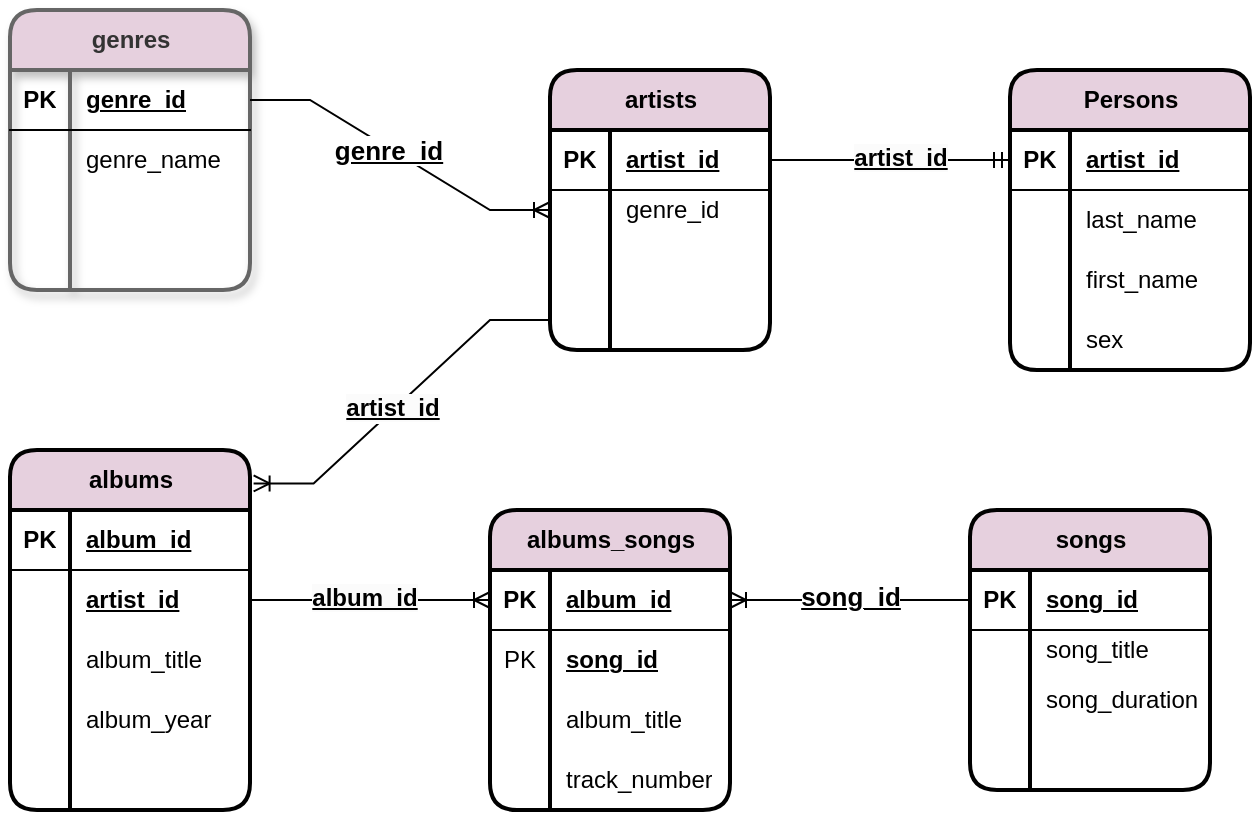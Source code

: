 <mxfile version="25.0.3">
  <diagram name="Страница — 1" id="1qgXoF_2F3c7dJkpD6sr">
    <mxGraphModel dx="1434" dy="780" grid="1" gridSize="10" guides="1" tooltips="1" connect="1" arrows="1" fold="1" page="1" pageScale="1" pageWidth="827" pageHeight="1169" math="0" shadow="0">
      <root>
        <mxCell id="0" />
        <mxCell id="1" parent="0" />
        <mxCell id="AZQXNJc5UaiDNcXYD2Pr-1" value="genres" style="shape=table;startSize=30;container=1;collapsible=1;childLayout=tableLayout;fixedRows=1;rowLines=0;fontStyle=1;align=center;resizeLast=1;html=1;shadow=1;rounded=1;swimlaneLine=1;fillColor=#E6D0DE;fontColor=#333333;strokeColor=#666666;strokeWidth=2;columnLines=1;" vertex="1" parent="1">
          <mxGeometry x="70" y="60" width="120" height="140" as="geometry">
            <mxRectangle x="280" y="220" width="80" height="30" as="alternateBounds" />
          </mxGeometry>
        </mxCell>
        <mxCell id="AZQXNJc5UaiDNcXYD2Pr-2" value="" style="shape=tableRow;horizontal=0;startSize=0;swimlaneHead=0;swimlaneBody=0;fillColor=none;collapsible=0;dropTarget=0;points=[[0,0.5],[1,0.5]];portConstraint=eastwest;top=0;left=0;right=0;bottom=1;" vertex="1" parent="AZQXNJc5UaiDNcXYD2Pr-1">
          <mxGeometry y="30" width="120" height="30" as="geometry" />
        </mxCell>
        <mxCell id="AZQXNJc5UaiDNcXYD2Pr-3" value="PK" style="shape=partialRectangle;connectable=0;fillColor=none;top=0;left=0;bottom=0;right=0;fontStyle=1;overflow=hidden;whiteSpace=wrap;html=1;" vertex="1" parent="AZQXNJc5UaiDNcXYD2Pr-2">
          <mxGeometry width="30" height="30" as="geometry">
            <mxRectangle width="30" height="30" as="alternateBounds" />
          </mxGeometry>
        </mxCell>
        <mxCell id="AZQXNJc5UaiDNcXYD2Pr-4" value="genre_id" style="shape=partialRectangle;connectable=0;fillColor=none;top=0;left=0;bottom=0;right=0;align=left;spacingLeft=6;fontStyle=5;overflow=hidden;whiteSpace=wrap;html=1;" vertex="1" parent="AZQXNJc5UaiDNcXYD2Pr-2">
          <mxGeometry x="30" width="90" height="30" as="geometry">
            <mxRectangle width="90" height="30" as="alternateBounds" />
          </mxGeometry>
        </mxCell>
        <mxCell id="AZQXNJc5UaiDNcXYD2Pr-5" value="" style="shape=tableRow;horizontal=0;startSize=0;swimlaneHead=0;swimlaneBody=0;fillColor=none;collapsible=0;dropTarget=0;points=[[0,0.5],[1,0.5]];portConstraint=eastwest;top=0;left=0;right=0;bottom=0;" vertex="1" parent="AZQXNJc5UaiDNcXYD2Pr-1">
          <mxGeometry y="60" width="120" height="30" as="geometry" />
        </mxCell>
        <mxCell id="AZQXNJc5UaiDNcXYD2Pr-6" value="" style="shape=partialRectangle;connectable=0;fillColor=none;top=0;left=0;bottom=0;right=0;editable=1;overflow=hidden;whiteSpace=wrap;html=1;" vertex="1" parent="AZQXNJc5UaiDNcXYD2Pr-5">
          <mxGeometry width="30" height="30" as="geometry">
            <mxRectangle width="30" height="30" as="alternateBounds" />
          </mxGeometry>
        </mxCell>
        <mxCell id="AZQXNJc5UaiDNcXYD2Pr-7" value="genre_name" style="shape=partialRectangle;connectable=0;fillColor=none;top=0;left=0;bottom=0;right=0;align=left;spacingLeft=6;overflow=hidden;whiteSpace=wrap;html=1;" vertex="1" parent="AZQXNJc5UaiDNcXYD2Pr-5">
          <mxGeometry x="30" width="90" height="30" as="geometry">
            <mxRectangle width="90" height="30" as="alternateBounds" />
          </mxGeometry>
        </mxCell>
        <mxCell id="AZQXNJc5UaiDNcXYD2Pr-8" value="" style="shape=tableRow;horizontal=0;startSize=0;swimlaneHead=0;swimlaneBody=0;fillColor=none;collapsible=0;dropTarget=0;points=[[0,0.5],[1,0.5]];portConstraint=eastwest;top=0;left=0;right=0;bottom=0;" vertex="1" parent="AZQXNJc5UaiDNcXYD2Pr-1">
          <mxGeometry y="90" width="120" height="30" as="geometry" />
        </mxCell>
        <mxCell id="AZQXNJc5UaiDNcXYD2Pr-9" value="" style="shape=partialRectangle;connectable=0;fillColor=none;top=0;left=0;bottom=0;right=0;editable=1;overflow=hidden;whiteSpace=wrap;html=1;" vertex="1" parent="AZQXNJc5UaiDNcXYD2Pr-8">
          <mxGeometry width="30" height="30" as="geometry">
            <mxRectangle width="30" height="30" as="alternateBounds" />
          </mxGeometry>
        </mxCell>
        <mxCell id="AZQXNJc5UaiDNcXYD2Pr-10" value="" style="shape=partialRectangle;connectable=0;fillColor=none;top=0;left=0;bottom=0;right=0;align=left;spacingLeft=6;overflow=hidden;whiteSpace=wrap;html=1;shadow=1;" vertex="1" parent="AZQXNJc5UaiDNcXYD2Pr-8">
          <mxGeometry x="30" width="90" height="30" as="geometry">
            <mxRectangle width="90" height="30" as="alternateBounds" />
          </mxGeometry>
        </mxCell>
        <mxCell id="AZQXNJc5UaiDNcXYD2Pr-11" value="" style="shape=tableRow;horizontal=0;startSize=0;swimlaneHead=0;swimlaneBody=0;fillColor=none;collapsible=0;dropTarget=0;points=[[0,0.5],[1,0.5]];portConstraint=eastwest;top=0;left=0;right=0;bottom=0;" vertex="1" parent="AZQXNJc5UaiDNcXYD2Pr-1">
          <mxGeometry y="120" width="120" height="20" as="geometry" />
        </mxCell>
        <mxCell id="AZQXNJc5UaiDNcXYD2Pr-12" value="" style="shape=partialRectangle;connectable=0;fillColor=none;top=0;left=0;bottom=0;right=0;editable=1;overflow=hidden;whiteSpace=wrap;html=1;" vertex="1" parent="AZQXNJc5UaiDNcXYD2Pr-11">
          <mxGeometry width="30" height="20" as="geometry">
            <mxRectangle width="30" height="20" as="alternateBounds" />
          </mxGeometry>
        </mxCell>
        <mxCell id="AZQXNJc5UaiDNcXYD2Pr-13" value="" style="shape=partialRectangle;connectable=0;fillColor=none;top=0;left=0;bottom=0;right=0;align=left;spacingLeft=6;overflow=hidden;whiteSpace=wrap;html=1;" vertex="1" parent="AZQXNJc5UaiDNcXYD2Pr-11">
          <mxGeometry x="30" width="90" height="20" as="geometry">
            <mxRectangle width="90" height="20" as="alternateBounds" />
          </mxGeometry>
        </mxCell>
        <mxCell id="AZQXNJc5UaiDNcXYD2Pr-14" value="artists" style="shape=table;startSize=30;container=1;collapsible=1;childLayout=tableLayout;fixedRows=1;rowLines=0;fontStyle=1;align=center;resizeLast=1;html=1;rounded=1;strokeWidth=2;columnLines=1;swimlaneBody=1;horizontal=1;bottom=1;swimlaneLine=1;strokeColor=default;fillColor=#E6D0DE;" vertex="1" parent="1">
          <mxGeometry x="340" y="90" width="110" height="140" as="geometry" />
        </mxCell>
        <mxCell id="AZQXNJc5UaiDNcXYD2Pr-15" value="" style="shape=tableRow;horizontal=0;startSize=0;swimlaneHead=0;swimlaneBody=0;fillColor=none;collapsible=0;dropTarget=0;points=[[0,0.5],[1,0.5]];portConstraint=eastwest;top=0;left=0;right=0;bottom=1;" vertex="1" parent="AZQXNJc5UaiDNcXYD2Pr-14">
          <mxGeometry y="30" width="110" height="30" as="geometry" />
        </mxCell>
        <mxCell id="AZQXNJc5UaiDNcXYD2Pr-16" value="PK" style="shape=partialRectangle;connectable=0;fillColor=none;top=0;left=0;bottom=0;right=0;fontStyle=1;overflow=hidden;whiteSpace=wrap;html=1;" vertex="1" parent="AZQXNJc5UaiDNcXYD2Pr-15">
          <mxGeometry width="30" height="30" as="geometry">
            <mxRectangle width="30" height="30" as="alternateBounds" />
          </mxGeometry>
        </mxCell>
        <mxCell id="AZQXNJc5UaiDNcXYD2Pr-17" value="artist_id" style="shape=partialRectangle;connectable=0;fillColor=none;top=0;left=0;bottom=0;right=0;align=left;spacingLeft=6;fontStyle=5;overflow=hidden;whiteSpace=wrap;html=1;" vertex="1" parent="AZQXNJc5UaiDNcXYD2Pr-15">
          <mxGeometry x="30" width="80" height="30" as="geometry">
            <mxRectangle width="80" height="30" as="alternateBounds" />
          </mxGeometry>
        </mxCell>
        <mxCell id="AZQXNJc5UaiDNcXYD2Pr-18" value="" style="shape=tableRow;horizontal=0;startSize=0;swimlaneHead=0;swimlaneBody=0;fillColor=none;collapsible=0;dropTarget=0;points=[[0,0.5],[1,0.5]];portConstraint=eastwest;top=0;left=0;right=0;bottom=0;" vertex="1" parent="AZQXNJc5UaiDNcXYD2Pr-14">
          <mxGeometry y="60" width="110" height="20" as="geometry" />
        </mxCell>
        <mxCell id="AZQXNJc5UaiDNcXYD2Pr-19" value="" style="shape=partialRectangle;connectable=0;fillColor=none;top=0;left=0;bottom=0;right=0;editable=1;overflow=hidden;whiteSpace=wrap;html=1;" vertex="1" parent="AZQXNJc5UaiDNcXYD2Pr-18">
          <mxGeometry width="30" height="20" as="geometry">
            <mxRectangle width="30" height="20" as="alternateBounds" />
          </mxGeometry>
        </mxCell>
        <mxCell id="AZQXNJc5UaiDNcXYD2Pr-20" value="genre_id" style="shape=partialRectangle;connectable=0;fillColor=none;top=0;left=0;bottom=0;right=0;align=left;spacingLeft=6;overflow=hidden;whiteSpace=wrap;html=1;" vertex="1" parent="AZQXNJc5UaiDNcXYD2Pr-18">
          <mxGeometry x="30" width="80" height="20" as="geometry">
            <mxRectangle width="80" height="20" as="alternateBounds" />
          </mxGeometry>
        </mxCell>
        <mxCell id="AZQXNJc5UaiDNcXYD2Pr-21" value="" style="shape=tableRow;horizontal=0;startSize=0;swimlaneHead=0;swimlaneBody=0;fillColor=none;collapsible=0;dropTarget=0;points=[[0,0.5],[1,0.5]];portConstraint=eastwest;top=0;left=0;right=0;bottom=0;" vertex="1" parent="AZQXNJc5UaiDNcXYD2Pr-14">
          <mxGeometry y="80" width="110" height="30" as="geometry" />
        </mxCell>
        <mxCell id="AZQXNJc5UaiDNcXYD2Pr-22" value="" style="shape=partialRectangle;connectable=0;fillColor=none;top=0;left=0;bottom=0;right=0;editable=1;overflow=hidden;whiteSpace=wrap;html=1;" vertex="1" parent="AZQXNJc5UaiDNcXYD2Pr-21">
          <mxGeometry width="30" height="30" as="geometry">
            <mxRectangle width="30" height="30" as="alternateBounds" />
          </mxGeometry>
        </mxCell>
        <mxCell id="AZQXNJc5UaiDNcXYD2Pr-23" value="" style="shape=partialRectangle;connectable=0;fillColor=none;top=0;left=0;bottom=0;right=0;align=left;spacingLeft=6;overflow=hidden;whiteSpace=wrap;html=1;" vertex="1" parent="AZQXNJc5UaiDNcXYD2Pr-21">
          <mxGeometry x="30" width="80" height="30" as="geometry">
            <mxRectangle width="80" height="30" as="alternateBounds" />
          </mxGeometry>
        </mxCell>
        <mxCell id="AZQXNJc5UaiDNcXYD2Pr-24" value="" style="shape=tableRow;horizontal=0;startSize=0;swimlaneHead=0;swimlaneBody=0;fillColor=none;collapsible=0;dropTarget=0;points=[[0,0.5],[1,0.5]];portConstraint=eastwest;top=0;left=0;right=0;bottom=0;" vertex="1" parent="AZQXNJc5UaiDNcXYD2Pr-14">
          <mxGeometry y="110" width="110" height="30" as="geometry" />
        </mxCell>
        <mxCell id="AZQXNJc5UaiDNcXYD2Pr-25" value="" style="shape=partialRectangle;connectable=0;fillColor=none;top=0;left=0;bottom=0;right=0;editable=1;overflow=hidden;whiteSpace=wrap;html=1;" vertex="1" parent="AZQXNJc5UaiDNcXYD2Pr-24">
          <mxGeometry width="30" height="30" as="geometry">
            <mxRectangle width="30" height="30" as="alternateBounds" />
          </mxGeometry>
        </mxCell>
        <mxCell id="AZQXNJc5UaiDNcXYD2Pr-26" value="" style="shape=partialRectangle;connectable=0;fillColor=none;top=0;left=0;bottom=0;right=0;align=left;spacingLeft=6;overflow=hidden;whiteSpace=wrap;html=1;" vertex="1" parent="AZQXNJc5UaiDNcXYD2Pr-24">
          <mxGeometry x="30" width="80" height="30" as="geometry">
            <mxRectangle width="80" height="30" as="alternateBounds" />
          </mxGeometry>
        </mxCell>
        <mxCell id="AZQXNJc5UaiDNcXYD2Pr-27" value="" style="edgeStyle=entityRelationEdgeStyle;fontSize=12;html=1;endArrow=ERoneToMany;rounded=0;entryX=0;entryY=0.5;entryDx=0;entryDy=0;exitX=1;exitY=0.5;exitDx=0;exitDy=0;" edge="1" parent="1" source="AZQXNJc5UaiDNcXYD2Pr-2" target="AZQXNJc5UaiDNcXYD2Pr-14">
          <mxGeometry width="100" height="100" relative="1" as="geometry">
            <mxPoint x="520" y="165" as="sourcePoint" />
            <mxPoint x="410" y="140" as="targetPoint" />
            <Array as="points">
              <mxPoint x="530" y="-65" />
            </Array>
          </mxGeometry>
        </mxCell>
        <mxCell id="AZQXNJc5UaiDNcXYD2Pr-28" value="genre_id" style="edgeLabel;html=1;align=center;verticalAlign=middle;resizable=0;points=[];fontSize=13;fontStyle=5" vertex="1" connectable="0" parent="AZQXNJc5UaiDNcXYD2Pr-27">
          <mxGeometry x="-0.089" y="-1" relative="1" as="geometry">
            <mxPoint as="offset" />
          </mxGeometry>
        </mxCell>
        <mxCell id="AZQXNJc5UaiDNcXYD2Pr-29" value="albums" style="shape=table;startSize=30;container=1;collapsible=1;childLayout=tableLayout;fixedRows=1;rowLines=0;fontStyle=1;align=center;resizeLast=1;html=1;rounded=1;fillColor=#E6D0DE;columnLines=1;swimlaneLine=1;metaEdit=0;strokeWidth=2;" vertex="1" parent="1">
          <mxGeometry x="70" y="280" width="120" height="180" as="geometry" />
        </mxCell>
        <mxCell id="AZQXNJc5UaiDNcXYD2Pr-30" value="" style="shape=tableRow;horizontal=0;startSize=0;swimlaneHead=0;swimlaneBody=0;fillColor=none;collapsible=0;dropTarget=0;points=[[0,0.5],[1,0.5]];portConstraint=eastwest;top=0;left=0;right=0;bottom=1;metaEdit=0;" vertex="1" parent="AZQXNJc5UaiDNcXYD2Pr-29">
          <mxGeometry y="30" width="120" height="30" as="geometry" />
        </mxCell>
        <mxCell id="AZQXNJc5UaiDNcXYD2Pr-31" value="PK" style="shape=partialRectangle;connectable=0;fillColor=none;top=0;left=0;bottom=0;right=0;fontStyle=1;overflow=hidden;whiteSpace=wrap;html=1;metaEdit=0;" vertex="1" parent="AZQXNJc5UaiDNcXYD2Pr-30">
          <mxGeometry width="30" height="30" as="geometry">
            <mxRectangle width="30" height="30" as="alternateBounds" />
          </mxGeometry>
        </mxCell>
        <mxCell id="AZQXNJc5UaiDNcXYD2Pr-32" value="album_id" style="shape=partialRectangle;connectable=0;fillColor=none;top=0;left=0;bottom=0;right=0;align=left;spacingLeft=6;fontStyle=5;overflow=hidden;whiteSpace=wrap;html=1;metaEdit=0;" vertex="1" parent="AZQXNJc5UaiDNcXYD2Pr-30">
          <mxGeometry x="30" width="90" height="30" as="geometry">
            <mxRectangle width="90" height="30" as="alternateBounds" />
          </mxGeometry>
        </mxCell>
        <mxCell id="AZQXNJc5UaiDNcXYD2Pr-33" value="" style="shape=tableRow;horizontal=0;startSize=0;swimlaneHead=0;swimlaneBody=0;fillColor=none;collapsible=0;dropTarget=0;points=[[0,0.5],[1,0.5]];portConstraint=eastwest;top=0;left=0;right=0;bottom=0;metaEdit=0;" vertex="1" parent="AZQXNJc5UaiDNcXYD2Pr-29">
          <mxGeometry y="60" width="120" height="30" as="geometry" />
        </mxCell>
        <mxCell id="AZQXNJc5UaiDNcXYD2Pr-34" value="" style="shape=partialRectangle;connectable=0;fillColor=none;top=0;left=0;bottom=0;right=0;editable=1;overflow=hidden;whiteSpace=wrap;html=1;metaEdit=0;" vertex="1" parent="AZQXNJc5UaiDNcXYD2Pr-33">
          <mxGeometry width="30" height="30" as="geometry">
            <mxRectangle width="30" height="30" as="alternateBounds" />
          </mxGeometry>
        </mxCell>
        <mxCell id="AZQXNJc5UaiDNcXYD2Pr-35" value="&lt;span style=&quot;font-weight: 700; text-decoration-line: underline;&quot;&gt;artist_id&lt;/span&gt;" style="shape=partialRectangle;connectable=0;fillColor=none;top=0;left=0;bottom=0;right=0;align=left;spacingLeft=6;overflow=hidden;whiteSpace=wrap;html=1;metaEdit=0;" vertex="1" parent="AZQXNJc5UaiDNcXYD2Pr-33">
          <mxGeometry x="30" width="90" height="30" as="geometry">
            <mxRectangle width="90" height="30" as="alternateBounds" />
          </mxGeometry>
        </mxCell>
        <mxCell id="AZQXNJc5UaiDNcXYD2Pr-36" value="" style="shape=tableRow;horizontal=0;startSize=0;swimlaneHead=0;swimlaneBody=0;fillColor=none;collapsible=0;dropTarget=0;points=[[0,0.5],[1,0.5]];portConstraint=eastwest;top=0;left=0;right=0;bottom=0;metaEdit=0;" vertex="1" parent="AZQXNJc5UaiDNcXYD2Pr-29">
          <mxGeometry y="90" width="120" height="30" as="geometry" />
        </mxCell>
        <mxCell id="AZQXNJc5UaiDNcXYD2Pr-37" value="" style="shape=partialRectangle;connectable=0;fillColor=none;top=0;left=0;bottom=0;right=0;editable=1;overflow=hidden;whiteSpace=wrap;html=1;metaEdit=0;" vertex="1" parent="AZQXNJc5UaiDNcXYD2Pr-36">
          <mxGeometry width="30" height="30" as="geometry">
            <mxRectangle width="30" height="30" as="alternateBounds" />
          </mxGeometry>
        </mxCell>
        <mxCell id="AZQXNJc5UaiDNcXYD2Pr-38" value="album_title" style="shape=partialRectangle;connectable=0;fillColor=none;top=0;left=0;bottom=0;right=0;align=left;spacingLeft=6;overflow=hidden;whiteSpace=wrap;html=1;metaEdit=0;" vertex="1" parent="AZQXNJc5UaiDNcXYD2Pr-36">
          <mxGeometry x="30" width="90" height="30" as="geometry">
            <mxRectangle width="90" height="30" as="alternateBounds" />
          </mxGeometry>
        </mxCell>
        <mxCell id="AZQXNJc5UaiDNcXYD2Pr-39" value="" style="shape=tableRow;horizontal=0;startSize=0;swimlaneHead=0;swimlaneBody=0;fillColor=none;collapsible=0;dropTarget=0;points=[[0,0.5],[1,0.5]];portConstraint=eastwest;top=0;left=0;right=0;bottom=0;metaEdit=0;" vertex="1" parent="AZQXNJc5UaiDNcXYD2Pr-29">
          <mxGeometry y="120" width="120" height="30" as="geometry" />
        </mxCell>
        <mxCell id="AZQXNJc5UaiDNcXYD2Pr-40" value="" style="shape=partialRectangle;connectable=0;fillColor=none;top=0;left=0;bottom=0;right=0;editable=1;overflow=hidden;whiteSpace=wrap;html=1;metaEdit=0;" vertex="1" parent="AZQXNJc5UaiDNcXYD2Pr-39">
          <mxGeometry width="30" height="30" as="geometry">
            <mxRectangle width="30" height="30" as="alternateBounds" />
          </mxGeometry>
        </mxCell>
        <mxCell id="AZQXNJc5UaiDNcXYD2Pr-41" value="&lt;span style=&quot;text-wrap-mode: nowrap;&quot;&gt;album_year&lt;/span&gt;" style="shape=partialRectangle;connectable=0;fillColor=none;top=0;left=0;bottom=0;right=0;align=left;spacingLeft=6;overflow=hidden;whiteSpace=wrap;html=1;metaEdit=0;" vertex="1" parent="AZQXNJc5UaiDNcXYD2Pr-39">
          <mxGeometry x="30" width="90" height="30" as="geometry">
            <mxRectangle width="90" height="30" as="alternateBounds" />
          </mxGeometry>
        </mxCell>
        <mxCell id="AZQXNJc5UaiDNcXYD2Pr-77" value="" style="shape=tableRow;horizontal=0;startSize=0;swimlaneHead=0;swimlaneBody=0;fillColor=none;collapsible=0;dropTarget=0;points=[[0,0.5],[1,0.5]];portConstraint=eastwest;top=0;left=0;right=0;bottom=0;" vertex="1" parent="AZQXNJc5UaiDNcXYD2Pr-29">
          <mxGeometry y="150" width="120" height="30" as="geometry" />
        </mxCell>
        <mxCell id="AZQXNJc5UaiDNcXYD2Pr-78" value="" style="shape=partialRectangle;connectable=0;fillColor=none;top=0;left=0;bottom=0;right=0;editable=1;overflow=hidden;" vertex="1" parent="AZQXNJc5UaiDNcXYD2Pr-77">
          <mxGeometry width="30" height="30" as="geometry">
            <mxRectangle width="30" height="30" as="alternateBounds" />
          </mxGeometry>
        </mxCell>
        <mxCell id="AZQXNJc5UaiDNcXYD2Pr-79" value="" style="shape=partialRectangle;connectable=0;fillColor=none;top=0;left=0;bottom=0;right=0;align=left;spacingLeft=6;overflow=hidden;" vertex="1" parent="AZQXNJc5UaiDNcXYD2Pr-77">
          <mxGeometry x="30" width="90" height="30" as="geometry">
            <mxRectangle width="90" height="30" as="alternateBounds" />
          </mxGeometry>
        </mxCell>
        <mxCell id="AZQXNJc5UaiDNcXYD2Pr-43" value="" style="edgeStyle=entityRelationEdgeStyle;fontSize=12;html=1;endArrow=ERoneToMany;rounded=0;entryX=1.015;entryY=0.093;entryDx=0;entryDy=0;entryPerimeter=0;exitX=0;exitY=0.5;exitDx=0;exitDy=0;" edge="1" parent="1" source="AZQXNJc5UaiDNcXYD2Pr-24" target="AZQXNJc5UaiDNcXYD2Pr-29">
          <mxGeometry width="100" height="100" relative="1" as="geometry">
            <mxPoint x="601.46" y="230" as="sourcePoint" />
            <mxPoint x="400" y="587" as="targetPoint" />
          </mxGeometry>
        </mxCell>
        <mxCell id="AZQXNJc5UaiDNcXYD2Pr-44" value="&lt;span style=&quot;font-size: 12px; font-weight: 700; text-align: left; text-wrap-mode: wrap; background-color: rgb(251, 251, 251); text-decoration-line: underline;&quot;&gt;artist_id&lt;/span&gt;" style="edgeLabel;html=1;align=center;verticalAlign=middle;resizable=0;points=[];" vertex="1" connectable="0" parent="AZQXNJc5UaiDNcXYD2Pr-43">
          <mxGeometry x="0.063" y="-1" relative="1" as="geometry">
            <mxPoint as="offset" />
          </mxGeometry>
        </mxCell>
        <mxCell id="AZQXNJc5UaiDNcXYD2Pr-45" value="Persons" style="shape=table;startSize=30;container=1;collapsible=1;childLayout=tableLayout;fixedRows=1;rowLines=0;fontStyle=1;align=center;resizeLast=1;html=1;rounded=1;fillColor=#E6D0DE;strokeWidth=2;" vertex="1" parent="1">
          <mxGeometry x="570" y="90" width="120" height="150" as="geometry" />
        </mxCell>
        <mxCell id="AZQXNJc5UaiDNcXYD2Pr-46" value="" style="shape=tableRow;horizontal=0;startSize=0;swimlaneHead=0;swimlaneBody=0;fillColor=none;collapsible=0;dropTarget=0;points=[[0,0.5],[1,0.5]];portConstraint=eastwest;top=0;left=0;right=0;bottom=1;" vertex="1" parent="AZQXNJc5UaiDNcXYD2Pr-45">
          <mxGeometry y="30" width="120" height="30" as="geometry" />
        </mxCell>
        <mxCell id="AZQXNJc5UaiDNcXYD2Pr-47" value="PK" style="shape=partialRectangle;connectable=0;fillColor=none;top=0;left=0;bottom=0;right=0;fontStyle=1;overflow=hidden;whiteSpace=wrap;html=1;" vertex="1" parent="AZQXNJc5UaiDNcXYD2Pr-46">
          <mxGeometry width="30" height="30" as="geometry">
            <mxRectangle width="30" height="30" as="alternateBounds" />
          </mxGeometry>
        </mxCell>
        <mxCell id="AZQXNJc5UaiDNcXYD2Pr-48" value="artist_id" style="shape=partialRectangle;connectable=0;fillColor=none;top=0;left=0;bottom=0;right=0;align=left;spacingLeft=6;fontStyle=5;overflow=hidden;whiteSpace=wrap;html=1;" vertex="1" parent="AZQXNJc5UaiDNcXYD2Pr-46">
          <mxGeometry x="30" width="90" height="30" as="geometry">
            <mxRectangle width="90" height="30" as="alternateBounds" />
          </mxGeometry>
        </mxCell>
        <mxCell id="AZQXNJc5UaiDNcXYD2Pr-49" value="" style="shape=tableRow;horizontal=0;startSize=0;swimlaneHead=0;swimlaneBody=0;fillColor=none;collapsible=0;dropTarget=0;points=[[0,0.5],[1,0.5]];portConstraint=eastwest;top=0;left=0;right=0;bottom=0;" vertex="1" parent="AZQXNJc5UaiDNcXYD2Pr-45">
          <mxGeometry y="60" width="120" height="30" as="geometry" />
        </mxCell>
        <mxCell id="AZQXNJc5UaiDNcXYD2Pr-50" value="" style="shape=partialRectangle;connectable=0;fillColor=none;top=0;left=0;bottom=0;right=0;editable=1;overflow=hidden;whiteSpace=wrap;html=1;" vertex="1" parent="AZQXNJc5UaiDNcXYD2Pr-49">
          <mxGeometry width="30" height="30" as="geometry">
            <mxRectangle width="30" height="30" as="alternateBounds" />
          </mxGeometry>
        </mxCell>
        <mxCell id="AZQXNJc5UaiDNcXYD2Pr-51" value="last_name" style="shape=partialRectangle;connectable=0;fillColor=none;top=0;left=0;bottom=0;right=0;align=left;spacingLeft=6;overflow=hidden;whiteSpace=wrap;html=1;" vertex="1" parent="AZQXNJc5UaiDNcXYD2Pr-49">
          <mxGeometry x="30" width="90" height="30" as="geometry">
            <mxRectangle width="90" height="30" as="alternateBounds" />
          </mxGeometry>
        </mxCell>
        <mxCell id="AZQXNJc5UaiDNcXYD2Pr-52" value="" style="shape=tableRow;horizontal=0;startSize=0;swimlaneHead=0;swimlaneBody=0;fillColor=none;collapsible=0;dropTarget=0;points=[[0,0.5],[1,0.5]];portConstraint=eastwest;top=0;left=0;right=0;bottom=0;" vertex="1" parent="AZQXNJc5UaiDNcXYD2Pr-45">
          <mxGeometry y="90" width="120" height="30" as="geometry" />
        </mxCell>
        <mxCell id="AZQXNJc5UaiDNcXYD2Pr-53" value="" style="shape=partialRectangle;connectable=0;fillColor=none;top=0;left=0;bottom=0;right=0;editable=1;overflow=hidden;whiteSpace=wrap;html=1;" vertex="1" parent="AZQXNJc5UaiDNcXYD2Pr-52">
          <mxGeometry width="30" height="30" as="geometry">
            <mxRectangle width="30" height="30" as="alternateBounds" />
          </mxGeometry>
        </mxCell>
        <mxCell id="AZQXNJc5UaiDNcXYD2Pr-54" value="first_name" style="shape=partialRectangle;connectable=0;fillColor=none;top=0;left=0;bottom=0;right=0;align=left;spacingLeft=6;overflow=hidden;whiteSpace=wrap;html=1;" vertex="1" parent="AZQXNJc5UaiDNcXYD2Pr-52">
          <mxGeometry x="30" width="90" height="30" as="geometry">
            <mxRectangle width="90" height="30" as="alternateBounds" />
          </mxGeometry>
        </mxCell>
        <mxCell id="AZQXNJc5UaiDNcXYD2Pr-55" value="" style="shape=tableRow;horizontal=0;startSize=0;swimlaneHead=0;swimlaneBody=0;fillColor=none;collapsible=0;dropTarget=0;points=[[0,0.5],[1,0.5]];portConstraint=eastwest;top=0;left=0;right=0;bottom=0;" vertex="1" parent="AZQXNJc5UaiDNcXYD2Pr-45">
          <mxGeometry y="120" width="120" height="30" as="geometry" />
        </mxCell>
        <mxCell id="AZQXNJc5UaiDNcXYD2Pr-56" value="" style="shape=partialRectangle;connectable=0;fillColor=none;top=0;left=0;bottom=0;right=0;editable=1;overflow=hidden;whiteSpace=wrap;html=1;" vertex="1" parent="AZQXNJc5UaiDNcXYD2Pr-55">
          <mxGeometry width="30" height="30" as="geometry">
            <mxRectangle width="30" height="30" as="alternateBounds" />
          </mxGeometry>
        </mxCell>
        <mxCell id="AZQXNJc5UaiDNcXYD2Pr-57" value="sex" style="shape=partialRectangle;connectable=0;fillColor=none;top=0;left=0;bottom=0;right=0;align=left;spacingLeft=6;overflow=hidden;whiteSpace=wrap;html=1;" vertex="1" parent="AZQXNJc5UaiDNcXYD2Pr-55">
          <mxGeometry x="30" width="90" height="30" as="geometry">
            <mxRectangle width="90" height="30" as="alternateBounds" />
          </mxGeometry>
        </mxCell>
        <mxCell id="AZQXNJc5UaiDNcXYD2Pr-58" value="" style="edgeStyle=entityRelationEdgeStyle;fontSize=12;html=1;endArrow=ERmandOne;rounded=0;entryX=0;entryY=0.5;entryDx=0;entryDy=0;exitX=1;exitY=0.5;exitDx=0;exitDy=0;" edge="1" parent="1" source="AZQXNJc5UaiDNcXYD2Pr-15" target="AZQXNJc5UaiDNcXYD2Pr-46">
          <mxGeometry width="100" height="100" relative="1" as="geometry">
            <mxPoint x="360" y="350" as="sourcePoint" />
            <mxPoint x="460" y="250" as="targetPoint" />
          </mxGeometry>
        </mxCell>
        <mxCell id="AZQXNJc5UaiDNcXYD2Pr-59" value="&lt;span style=&quot;font-size: 12px; font-weight: 700; text-align: left; text-wrap-mode: wrap; background-color: rgb(251, 251, 251); text-decoration-line: underline;&quot;&gt;artist_id&lt;/span&gt;" style="edgeLabel;html=1;align=center;verticalAlign=middle;resizable=0;points=[];" vertex="1" connectable="0" parent="AZQXNJc5UaiDNcXYD2Pr-58">
          <mxGeometry x="0.078" y="1" relative="1" as="geometry">
            <mxPoint as="offset" />
          </mxGeometry>
        </mxCell>
        <mxCell id="AZQXNJc5UaiDNcXYD2Pr-60" value="albums_songs" style="shape=table;startSize=30;container=1;collapsible=1;childLayout=tableLayout;fixedRows=1;rowLines=0;fontStyle=1;align=center;resizeLast=1;html=1;rounded=1;fillColor=#E6D0DE;strokeWidth=2;" vertex="1" parent="1">
          <mxGeometry x="310" y="310" width="120" height="150" as="geometry" />
        </mxCell>
        <mxCell id="AZQXNJc5UaiDNcXYD2Pr-61" value="" style="shape=tableRow;horizontal=0;startSize=0;swimlaneHead=0;swimlaneBody=0;fillColor=none;collapsible=0;dropTarget=0;points=[[0,0.5],[1,0.5]];portConstraint=eastwest;top=0;left=0;right=0;bottom=1;" vertex="1" parent="AZQXNJc5UaiDNcXYD2Pr-60">
          <mxGeometry y="30" width="120" height="30" as="geometry" />
        </mxCell>
        <mxCell id="AZQXNJc5UaiDNcXYD2Pr-62" value="PK" style="shape=partialRectangle;connectable=0;fillColor=none;top=0;left=0;bottom=0;right=0;fontStyle=1;overflow=hidden;whiteSpace=wrap;html=1;" vertex="1" parent="AZQXNJc5UaiDNcXYD2Pr-61">
          <mxGeometry width="30" height="30" as="geometry">
            <mxRectangle width="30" height="30" as="alternateBounds" />
          </mxGeometry>
        </mxCell>
        <mxCell id="AZQXNJc5UaiDNcXYD2Pr-63" value="album_id" style="shape=partialRectangle;connectable=0;fillColor=none;top=0;left=0;bottom=0;right=0;align=left;spacingLeft=6;fontStyle=5;overflow=hidden;whiteSpace=wrap;html=1;" vertex="1" parent="AZQXNJc5UaiDNcXYD2Pr-61">
          <mxGeometry x="30" width="90" height="30" as="geometry">
            <mxRectangle width="90" height="30" as="alternateBounds" />
          </mxGeometry>
        </mxCell>
        <mxCell id="AZQXNJc5UaiDNcXYD2Pr-64" value="" style="shape=tableRow;horizontal=0;startSize=0;swimlaneHead=0;swimlaneBody=0;fillColor=none;collapsible=0;dropTarget=0;points=[[0,0.5],[1,0.5]];portConstraint=eastwest;top=0;left=0;right=0;bottom=0;" vertex="1" parent="AZQXNJc5UaiDNcXYD2Pr-60">
          <mxGeometry y="60" width="120" height="30" as="geometry" />
        </mxCell>
        <mxCell id="AZQXNJc5UaiDNcXYD2Pr-65" value="PK" style="shape=partialRectangle;connectable=0;fillColor=none;top=0;left=0;bottom=0;right=0;editable=1;overflow=hidden;whiteSpace=wrap;html=1;" vertex="1" parent="AZQXNJc5UaiDNcXYD2Pr-64">
          <mxGeometry width="30" height="30" as="geometry">
            <mxRectangle width="30" height="30" as="alternateBounds" />
          </mxGeometry>
        </mxCell>
        <mxCell id="AZQXNJc5UaiDNcXYD2Pr-66" value="&lt;span style=&quot;font-weight: 700; text-decoration-line: underline;&quot;&gt;song_id&lt;/span&gt;" style="shape=partialRectangle;connectable=0;fillColor=none;top=0;left=0;bottom=0;right=0;align=left;spacingLeft=6;overflow=hidden;whiteSpace=wrap;html=1;" vertex="1" parent="AZQXNJc5UaiDNcXYD2Pr-64">
          <mxGeometry x="30" width="90" height="30" as="geometry">
            <mxRectangle width="90" height="30" as="alternateBounds" />
          </mxGeometry>
        </mxCell>
        <mxCell id="AZQXNJc5UaiDNcXYD2Pr-67" value="" style="shape=tableRow;horizontal=0;startSize=0;swimlaneHead=0;swimlaneBody=0;fillColor=none;collapsible=0;dropTarget=0;points=[[0,0.5],[1,0.5]];portConstraint=eastwest;top=0;left=0;right=0;bottom=0;" vertex="1" parent="AZQXNJc5UaiDNcXYD2Pr-60">
          <mxGeometry y="90" width="120" height="30" as="geometry" />
        </mxCell>
        <mxCell id="AZQXNJc5UaiDNcXYD2Pr-68" value="" style="shape=partialRectangle;connectable=0;fillColor=none;top=0;left=0;bottom=0;right=0;editable=1;overflow=hidden;whiteSpace=wrap;html=1;" vertex="1" parent="AZQXNJc5UaiDNcXYD2Pr-67">
          <mxGeometry width="30" height="30" as="geometry">
            <mxRectangle width="30" height="30" as="alternateBounds" />
          </mxGeometry>
        </mxCell>
        <mxCell id="AZQXNJc5UaiDNcXYD2Pr-69" value="album_title" style="shape=partialRectangle;connectable=0;fillColor=none;top=0;left=0;bottom=0;right=0;align=left;spacingLeft=6;overflow=hidden;whiteSpace=wrap;html=1;" vertex="1" parent="AZQXNJc5UaiDNcXYD2Pr-67">
          <mxGeometry x="30" width="90" height="30" as="geometry">
            <mxRectangle width="90" height="30" as="alternateBounds" />
          </mxGeometry>
        </mxCell>
        <mxCell id="AZQXNJc5UaiDNcXYD2Pr-70" value="" style="shape=tableRow;horizontal=0;startSize=0;swimlaneHead=0;swimlaneBody=0;fillColor=none;collapsible=0;dropTarget=0;points=[[0,0.5],[1,0.5]];portConstraint=eastwest;top=0;left=0;right=0;bottom=0;" vertex="1" parent="AZQXNJc5UaiDNcXYD2Pr-60">
          <mxGeometry y="120" width="120" height="30" as="geometry" />
        </mxCell>
        <mxCell id="AZQXNJc5UaiDNcXYD2Pr-71" value="" style="shape=partialRectangle;connectable=0;fillColor=none;top=0;left=0;bottom=0;right=0;editable=1;overflow=hidden;whiteSpace=wrap;html=1;" vertex="1" parent="AZQXNJc5UaiDNcXYD2Pr-70">
          <mxGeometry width="30" height="30" as="geometry">
            <mxRectangle width="30" height="30" as="alternateBounds" />
          </mxGeometry>
        </mxCell>
        <mxCell id="AZQXNJc5UaiDNcXYD2Pr-72" value="track_number" style="shape=partialRectangle;connectable=0;fillColor=none;top=0;left=0;bottom=0;right=0;align=left;spacingLeft=6;overflow=hidden;whiteSpace=wrap;html=1;" vertex="1" parent="AZQXNJc5UaiDNcXYD2Pr-70">
          <mxGeometry x="30" width="90" height="30" as="geometry">
            <mxRectangle width="90" height="30" as="alternateBounds" />
          </mxGeometry>
        </mxCell>
        <mxCell id="AZQXNJc5UaiDNcXYD2Pr-73" value="" style="edgeStyle=entityRelationEdgeStyle;fontSize=12;html=1;endArrow=ERoneToMany;rounded=0;entryX=0;entryY=0.5;entryDx=0;entryDy=0;exitX=1;exitY=0.5;exitDx=0;exitDy=0;" edge="1" parent="1" source="AZQXNJc5UaiDNcXYD2Pr-33" target="AZQXNJc5UaiDNcXYD2Pr-61">
          <mxGeometry width="100" height="100" relative="1" as="geometry">
            <mxPoint x="360" y="350" as="sourcePoint" />
            <mxPoint x="460" y="250" as="targetPoint" />
          </mxGeometry>
        </mxCell>
        <mxCell id="AZQXNJc5UaiDNcXYD2Pr-74" value="&lt;span style=&quot;font-size: 12px; font-weight: 700; text-align: left; text-wrap-mode: wrap; background-color: rgb(251, 251, 251); text-decoration-line: underline;&quot;&gt;album_id&lt;/span&gt;" style="edgeLabel;html=1;align=center;verticalAlign=middle;resizable=0;points=[];" vertex="1" connectable="0" parent="AZQXNJc5UaiDNcXYD2Pr-73">
          <mxGeometry x="-0.05" y="1" relative="1" as="geometry">
            <mxPoint as="offset" />
          </mxGeometry>
        </mxCell>
        <mxCell id="AZQXNJc5UaiDNcXYD2Pr-109" value="songs" style="shape=table;startSize=30;container=1;collapsible=1;childLayout=tableLayout;fixedRows=1;rowLines=0;fontStyle=1;align=center;resizeLast=1;html=1;rounded=1;fillColor=#E6D0DE;strokeWidth=2;" vertex="1" parent="1">
          <mxGeometry x="550" y="310" width="120" height="140" as="geometry" />
        </mxCell>
        <mxCell id="AZQXNJc5UaiDNcXYD2Pr-110" value="" style="shape=tableRow;horizontal=0;startSize=0;swimlaneHead=0;swimlaneBody=0;fillColor=none;collapsible=0;dropTarget=0;points=[[0,0.5],[1,0.5]];portConstraint=eastwest;top=0;left=0;right=0;bottom=1;" vertex="1" parent="AZQXNJc5UaiDNcXYD2Pr-109">
          <mxGeometry y="30" width="120" height="30" as="geometry" />
        </mxCell>
        <mxCell id="AZQXNJc5UaiDNcXYD2Pr-111" value="PK" style="shape=partialRectangle;connectable=0;fillColor=none;top=0;left=0;bottom=0;right=0;fontStyle=1;overflow=hidden;whiteSpace=wrap;html=1;" vertex="1" parent="AZQXNJc5UaiDNcXYD2Pr-110">
          <mxGeometry width="30" height="30" as="geometry">
            <mxRectangle width="30" height="30" as="alternateBounds" />
          </mxGeometry>
        </mxCell>
        <mxCell id="AZQXNJc5UaiDNcXYD2Pr-112" value="song_id" style="shape=partialRectangle;connectable=0;fillColor=none;top=0;left=0;bottom=0;right=0;align=left;spacingLeft=6;fontStyle=5;overflow=hidden;whiteSpace=wrap;html=1;" vertex="1" parent="AZQXNJc5UaiDNcXYD2Pr-110">
          <mxGeometry x="30" width="90" height="30" as="geometry">
            <mxRectangle width="90" height="30" as="alternateBounds" />
          </mxGeometry>
        </mxCell>
        <mxCell id="AZQXNJc5UaiDNcXYD2Pr-113" value="" style="shape=tableRow;horizontal=0;startSize=0;swimlaneHead=0;swimlaneBody=0;fillColor=none;collapsible=0;dropTarget=0;points=[[0,0.5],[1,0.5]];portConstraint=eastwest;top=0;left=0;right=0;bottom=0;" vertex="1" parent="AZQXNJc5UaiDNcXYD2Pr-109">
          <mxGeometry y="60" width="120" height="20" as="geometry" />
        </mxCell>
        <mxCell id="AZQXNJc5UaiDNcXYD2Pr-114" value="" style="shape=partialRectangle;connectable=0;fillColor=none;top=0;left=0;bottom=0;right=0;editable=1;overflow=hidden;whiteSpace=wrap;html=1;" vertex="1" parent="AZQXNJc5UaiDNcXYD2Pr-113">
          <mxGeometry width="30" height="20" as="geometry">
            <mxRectangle width="30" height="20" as="alternateBounds" />
          </mxGeometry>
        </mxCell>
        <mxCell id="AZQXNJc5UaiDNcXYD2Pr-115" value="song_title" style="shape=partialRectangle;connectable=0;fillColor=none;top=0;left=0;bottom=0;right=0;align=left;spacingLeft=6;overflow=hidden;whiteSpace=wrap;html=1;" vertex="1" parent="AZQXNJc5UaiDNcXYD2Pr-113">
          <mxGeometry x="30" width="90" height="20" as="geometry">
            <mxRectangle width="90" height="20" as="alternateBounds" />
          </mxGeometry>
        </mxCell>
        <mxCell id="AZQXNJc5UaiDNcXYD2Pr-116" value="" style="shape=tableRow;horizontal=0;startSize=0;swimlaneHead=0;swimlaneBody=0;fillColor=none;collapsible=0;dropTarget=0;points=[[0,0.5],[1,0.5]];portConstraint=eastwest;top=0;left=0;right=0;bottom=0;" vertex="1" parent="AZQXNJc5UaiDNcXYD2Pr-109">
          <mxGeometry y="80" width="120" height="30" as="geometry" />
        </mxCell>
        <mxCell id="AZQXNJc5UaiDNcXYD2Pr-117" value="" style="shape=partialRectangle;connectable=0;fillColor=none;top=0;left=0;bottom=0;right=0;editable=1;overflow=hidden;whiteSpace=wrap;html=1;" vertex="1" parent="AZQXNJc5UaiDNcXYD2Pr-116">
          <mxGeometry width="30" height="30" as="geometry">
            <mxRectangle width="30" height="30" as="alternateBounds" />
          </mxGeometry>
        </mxCell>
        <mxCell id="AZQXNJc5UaiDNcXYD2Pr-118" value="song_duration" style="shape=partialRectangle;connectable=0;fillColor=none;top=0;left=0;bottom=0;right=0;align=left;spacingLeft=6;overflow=hidden;whiteSpace=wrap;html=1;strokeWidth=2;" vertex="1" parent="AZQXNJc5UaiDNcXYD2Pr-116">
          <mxGeometry x="30" width="90" height="30" as="geometry">
            <mxRectangle width="90" height="30" as="alternateBounds" />
          </mxGeometry>
        </mxCell>
        <mxCell id="AZQXNJc5UaiDNcXYD2Pr-119" value="" style="shape=tableRow;horizontal=0;startSize=0;swimlaneHead=0;swimlaneBody=0;fillColor=none;collapsible=0;dropTarget=0;points=[[0,0.5],[1,0.5]];portConstraint=eastwest;top=0;left=0;right=0;bottom=0;" vertex="1" parent="AZQXNJc5UaiDNcXYD2Pr-109">
          <mxGeometry y="110" width="120" height="30" as="geometry" />
        </mxCell>
        <mxCell id="AZQXNJc5UaiDNcXYD2Pr-120" value="" style="shape=partialRectangle;connectable=0;fillColor=none;top=0;left=0;bottom=0;right=0;editable=1;overflow=hidden;whiteSpace=wrap;html=1;" vertex="1" parent="AZQXNJc5UaiDNcXYD2Pr-119">
          <mxGeometry width="30" height="30" as="geometry">
            <mxRectangle width="30" height="30" as="alternateBounds" />
          </mxGeometry>
        </mxCell>
        <mxCell id="AZQXNJc5UaiDNcXYD2Pr-121" value="" style="shape=partialRectangle;connectable=0;fillColor=none;top=0;left=0;bottom=0;right=0;align=left;spacingLeft=6;overflow=hidden;whiteSpace=wrap;html=1;" vertex="1" parent="AZQXNJc5UaiDNcXYD2Pr-119">
          <mxGeometry x="30" width="90" height="30" as="geometry">
            <mxRectangle width="90" height="30" as="alternateBounds" />
          </mxGeometry>
        </mxCell>
        <mxCell id="AZQXNJc5UaiDNcXYD2Pr-122" value="" style="edgeStyle=entityRelationEdgeStyle;fontSize=12;html=1;endArrow=ERoneToMany;rounded=0;entryX=1;entryY=0.5;entryDx=0;entryDy=0;exitX=0;exitY=0.5;exitDx=0;exitDy=0;" edge="1" parent="1" source="AZQXNJc5UaiDNcXYD2Pr-110" target="AZQXNJc5UaiDNcXYD2Pr-61">
          <mxGeometry width="100" height="100" relative="1" as="geometry">
            <mxPoint x="360" y="650" as="sourcePoint" />
            <mxPoint x="460" y="550" as="targetPoint" />
          </mxGeometry>
        </mxCell>
        <mxCell id="AZQXNJc5UaiDNcXYD2Pr-123" value="song_id" style="edgeLabel;html=1;align=center;verticalAlign=middle;resizable=0;points=[];fontSize=13;fontStyle=5" vertex="1" connectable="0" parent="AZQXNJc5UaiDNcXYD2Pr-122">
          <mxGeometry y="-2" relative="1" as="geometry">
            <mxPoint as="offset" />
          </mxGeometry>
        </mxCell>
      </root>
    </mxGraphModel>
  </diagram>
</mxfile>
